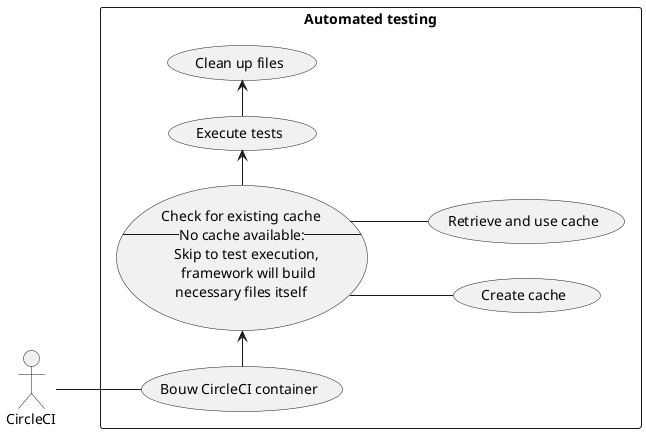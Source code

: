 @startuml usecase
left to right direction
skinparam linetype ortho

actor CI as "CircleCI"

rectangle "Automated testing" {
    usecase start as "Bouw CircleCI container"
    usecase searchcache as "Check for existing cache
    --No cache available:--
        Skip to test execution, 
        framework will build
        necessary files itself"
    usecase run as "Execute tests"
    usecase cleanup as "Clean up files"
    usecase addcache as "Create cache"
    usecase getcache as "Retrieve and use cache"
}

CI -- start
start -> searchcache
searchcache -- getcache
searchcache -- addcache
searchcache -> run
run -> cleanup

@enduml
